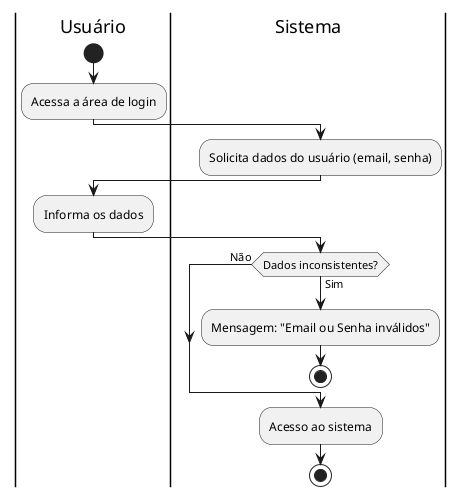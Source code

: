 @startuml

|Usuário|
start
:Acessa a área de login;

|Sistema|
:Solicita dados do usuário (email, senha);

|Usuário|
:Informa os dados;

|Sistema|
while (Dados inconsistentes?) is (Sim)
    :Mensagem: "Email ou Senha inválidos";
    stop
    
endwhile (Não)

|Sistema|
:Acesso ao sistema;
stop

@enduml